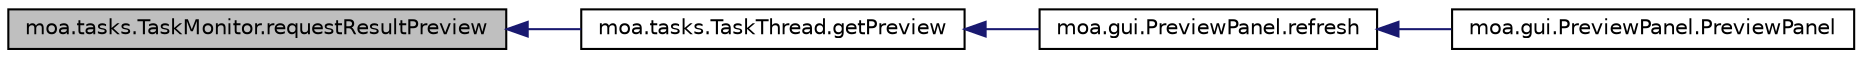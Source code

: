 digraph G
{
  edge [fontname="Helvetica",fontsize="10",labelfontname="Helvetica",labelfontsize="10"];
  node [fontname="Helvetica",fontsize="10",shape=record];
  rankdir=LR;
  Node1 [label="moa.tasks.TaskMonitor.requestResultPreview",height=0.2,width=0.4,color="black", fillcolor="grey75", style="filled" fontcolor="black"];
  Node1 -> Node2 [dir=back,color="midnightblue",fontsize="10",style="solid",fontname="Helvetica"];
  Node2 [label="moa.tasks.TaskThread.getPreview",height=0.2,width=0.4,color="black", fillcolor="white", style="filled",URL="$classmoa_1_1tasks_1_1TaskThread.html#a517986fd20f89056b50a33b00bf90623"];
  Node2 -> Node3 [dir=back,color="midnightblue",fontsize="10",style="solid",fontname="Helvetica"];
  Node3 [label="moa.gui.PreviewPanel.refresh",height=0.2,width=0.4,color="black", fillcolor="white", style="filled",URL="$classmoa_1_1gui_1_1PreviewPanel.html#ae1ac8173aa25d821c6dceb8d9e630b28"];
  Node3 -> Node4 [dir=back,color="midnightblue",fontsize="10",style="solid",fontname="Helvetica"];
  Node4 [label="moa.gui.PreviewPanel.PreviewPanel",height=0.2,width=0.4,color="black", fillcolor="white", style="filled",URL="$classmoa_1_1gui_1_1PreviewPanel.html#ac32739773ae9c2173296b52bccc18302"];
}
